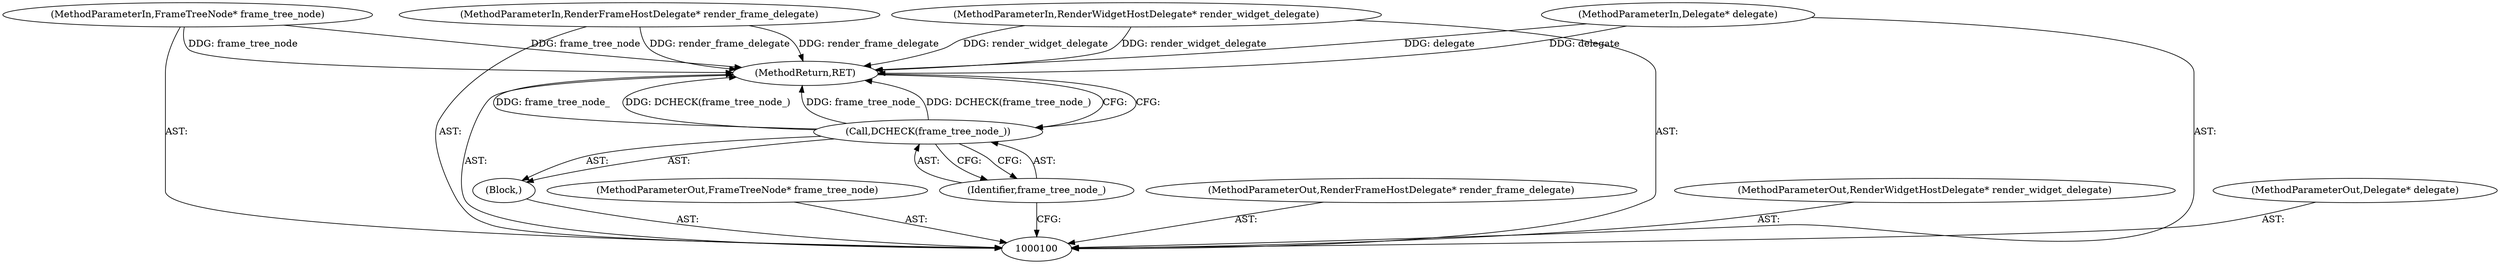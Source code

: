 digraph "0_Chrome_adca986a53b31b6da4cb22f8e755f6856daea89a_3" {
"1000108" [label="(MethodReturn,RET)"];
"1000105" [label="(Block,)"];
"1000107" [label="(Identifier,frame_tree_node_)"];
"1000106" [label="(Call,DCHECK(frame_tree_node_))"];
"1000101" [label="(MethodParameterIn,FrameTreeNode* frame_tree_node)"];
"1000121" [label="(MethodParameterOut,FrameTreeNode* frame_tree_node)"];
"1000102" [label="(MethodParameterIn,RenderFrameHostDelegate* render_frame_delegate)"];
"1000122" [label="(MethodParameterOut,RenderFrameHostDelegate* render_frame_delegate)"];
"1000103" [label="(MethodParameterIn,RenderWidgetHostDelegate* render_widget_delegate)"];
"1000123" [label="(MethodParameterOut,RenderWidgetHostDelegate* render_widget_delegate)"];
"1000104" [label="(MethodParameterIn,Delegate* delegate)"];
"1000124" [label="(MethodParameterOut,Delegate* delegate)"];
"1000108" -> "1000100"  [label="AST: "];
"1000108" -> "1000106"  [label="CFG: "];
"1000106" -> "1000108"  [label="DDG: frame_tree_node_"];
"1000106" -> "1000108"  [label="DDG: DCHECK(frame_tree_node_)"];
"1000104" -> "1000108"  [label="DDG: delegate"];
"1000103" -> "1000108"  [label="DDG: render_widget_delegate"];
"1000102" -> "1000108"  [label="DDG: render_frame_delegate"];
"1000101" -> "1000108"  [label="DDG: frame_tree_node"];
"1000105" -> "1000100"  [label="AST: "];
"1000106" -> "1000105"  [label="AST: "];
"1000107" -> "1000106"  [label="AST: "];
"1000107" -> "1000100"  [label="CFG: "];
"1000106" -> "1000107"  [label="CFG: "];
"1000106" -> "1000105"  [label="AST: "];
"1000106" -> "1000107"  [label="CFG: "];
"1000107" -> "1000106"  [label="AST: "];
"1000108" -> "1000106"  [label="CFG: "];
"1000106" -> "1000108"  [label="DDG: frame_tree_node_"];
"1000106" -> "1000108"  [label="DDG: DCHECK(frame_tree_node_)"];
"1000101" -> "1000100"  [label="AST: "];
"1000101" -> "1000108"  [label="DDG: frame_tree_node"];
"1000121" -> "1000100"  [label="AST: "];
"1000102" -> "1000100"  [label="AST: "];
"1000102" -> "1000108"  [label="DDG: render_frame_delegate"];
"1000122" -> "1000100"  [label="AST: "];
"1000103" -> "1000100"  [label="AST: "];
"1000103" -> "1000108"  [label="DDG: render_widget_delegate"];
"1000123" -> "1000100"  [label="AST: "];
"1000104" -> "1000100"  [label="AST: "];
"1000104" -> "1000108"  [label="DDG: delegate"];
"1000124" -> "1000100"  [label="AST: "];
}
